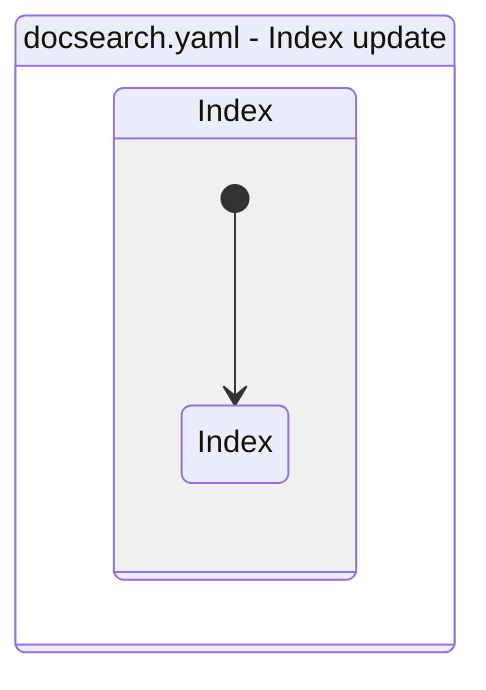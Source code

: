 stateDiagram-v2
    workflow : docsearch.yaml - Index update
    state workflow {
        index: Index
        state index {
            [*] --> step0index
            step0index : Index
        }
    }